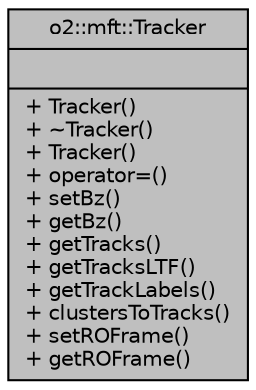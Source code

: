 digraph "o2::mft::Tracker"
{
 // INTERACTIVE_SVG=YES
  bgcolor="transparent";
  edge [fontname="Helvetica",fontsize="10",labelfontname="Helvetica",labelfontsize="10"];
  node [fontname="Helvetica",fontsize="10",shape=record];
  Node1 [label="{o2::mft::Tracker\n||+ Tracker()\l+ ~Tracker()\l+ Tracker()\l+ operator=()\l+ setBz()\l+ getBz()\l+ getTracks()\l+ getTracksLTF()\l+ getTrackLabels()\l+ clustersToTracks()\l+ setROFrame()\l+ getROFrame()\l}",height=0.2,width=0.4,color="black", fillcolor="grey75", style="filled", fontcolor="black"];
}
